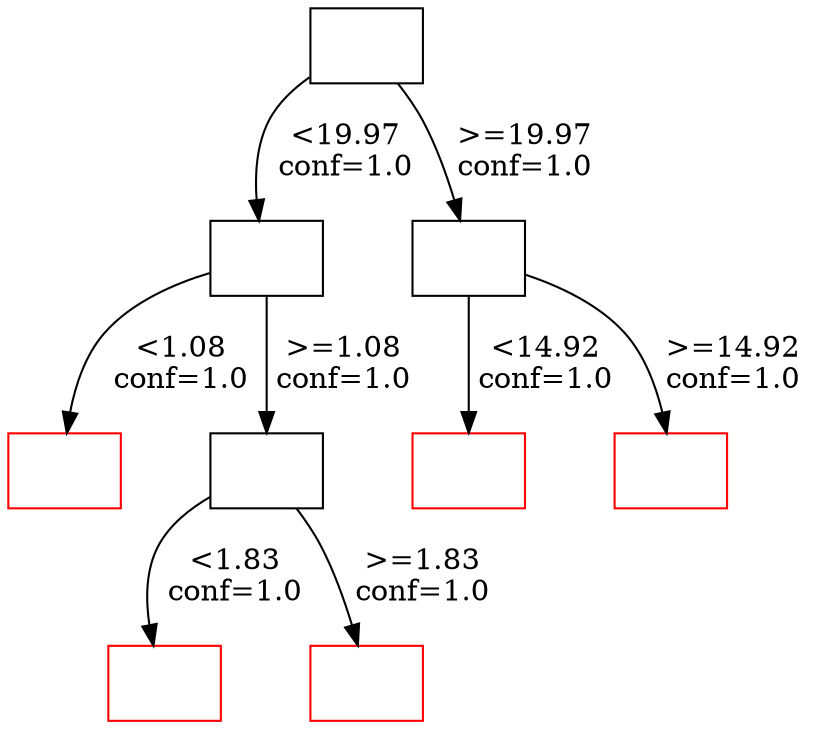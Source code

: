 digraph mediationTree{
137984829593[label="",shape=box, color=black, image="./imgs/137984829593.png"]137984829593->137984950621[label="<19.97
 conf=1.0 "]
137984950621[label="",shape=box, color=black, image="./imgs/137984950621.png"]137984950621->137986646445[label="<1.08
 conf=1.0 "]
137986646445[label="",shape=box, color=red,image="./imgs/137986646445.png"]137984950621->137986646665[label=">=1.08
 conf=1.0 "]
137986646665[label="",shape=box, color=black, image="./imgs/137986646665.png"]137986646665->137983136697[label="<1.83
 conf=1.0 "]
137983136697[label="",shape=box, color=red,image="./imgs/137983136697.png"]137986646665->137984344409[label=">=1.83
 conf=1.0 "]
137984344409[label="",shape=box, color=red,image="./imgs/137984344409.png"]137984829593->137985318985[label=">=19.97
 conf=1.0 "]
137985318985[label="",shape=box, color=black, image="./imgs/137985318985.png"]137985318985->137983135925[label="<14.92
 conf=1.0 "]
137983135925[label="",shape=box, color=red,image="./imgs/137983135925.png"]137985318985->137986646337[label=">=14.92
 conf=1.0 "]
137986646337[label="",shape=box, color=red,image="./imgs/137986646337.png"]
}